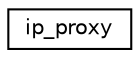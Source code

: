 digraph "Graphical Class Hierarchy"
{
 // LATEX_PDF_SIZE
  edge [fontname="Helvetica",fontsize="10",labelfontname="Helvetica",labelfontsize="10"];
  node [fontname="Helvetica",fontsize="10",shape=record];
  rankdir="LR";
  Node0 [label="ip_proxy",height=0.2,width=0.4,color="black", fillcolor="white", style="filled",URL="$structip__proxy.html",tooltip=" "];
}
